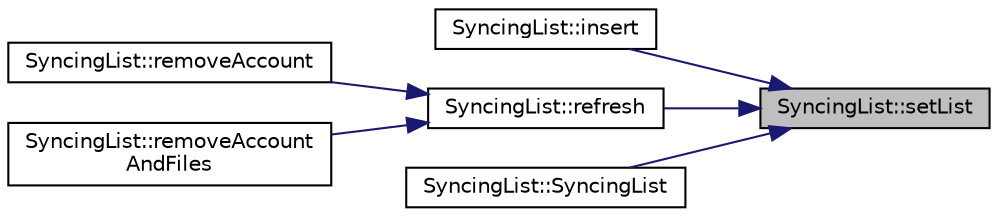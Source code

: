 digraph "SyncingList::setList"
{
 // INTERACTIVE_SVG=YES
 // LATEX_PDF_SIZE
  edge [fontname="Helvetica",fontsize="10",labelfontname="Helvetica",labelfontsize="10"];
  node [fontname="Helvetica",fontsize="10",shape=record];
  rankdir="RL";
  Node83 [label="SyncingList::setList",height=0.2,width=0.4,color="black", fillcolor="grey75", style="filled", fontcolor="black",tooltip=" "];
  Node83 -> Node84 [dir="back",color="midnightblue",fontsize="10",style="solid",fontname="Helvetica"];
  Node84 [label="SyncingList::insert",height=0.2,width=0.4,color="black", fillcolor="white", style="filled",URL="$class_syncing_list.html#a725d073f051afd1e8986aeeb76aade8f",tooltip=" "];
  Node83 -> Node85 [dir="back",color="midnightblue",fontsize="10",style="solid",fontname="Helvetica"];
  Node85 [label="SyncingList::refresh",height=0.2,width=0.4,color="black", fillcolor="white", style="filled",URL="$class_syncing_list.html#ac2fd41bdb057f600db30b3485948d5e4",tooltip=" "];
  Node85 -> Node86 [dir="back",color="midnightblue",fontsize="10",style="solid",fontname="Helvetica"];
  Node86 [label="SyncingList::removeAccount",height=0.2,width=0.4,color="black", fillcolor="white", style="filled",URL="$class_syncing_list.html#a50524cfaf5bb95817de587ea785f7486",tooltip=" "];
  Node85 -> Node87 [dir="back",color="midnightblue",fontsize="10",style="solid",fontname="Helvetica"];
  Node87 [label="SyncingList::removeAccount\lAndFiles",height=0.2,width=0.4,color="black", fillcolor="white", style="filled",URL="$class_syncing_list.html#ae368a7734c38bf8831523533ce2cad2f",tooltip=" "];
  Node83 -> Node88 [dir="back",color="midnightblue",fontsize="10",style="solid",fontname="Helvetica"];
  Node88 [label="SyncingList::SyncingList",height=0.2,width=0.4,color="black", fillcolor="white", style="filled",URL="$class_syncing_list.html#ac1d676140cfc251a8000ac1152c7706f",tooltip=" "];
}
